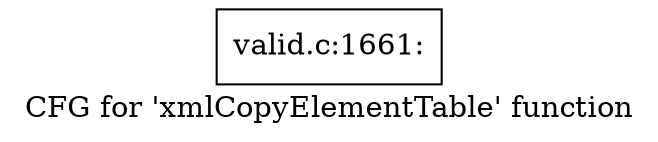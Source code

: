 digraph "CFG for 'xmlCopyElementTable' function" {
	label="CFG for 'xmlCopyElementTable' function";

	Node0x55fa50c93820 [shape=record,label="{valid.c:1661:}"];
}
